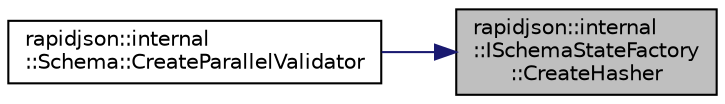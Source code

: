 digraph "rapidjson::internal::ISchemaStateFactory::CreateHasher"
{
 // INTERACTIVE_SVG=YES
 // LATEX_PDF_SIZE
  edge [fontname="Helvetica",fontsize="10",labelfontname="Helvetica",labelfontsize="10"];
  node [fontname="Helvetica",fontsize="10",shape=record];
  rankdir="RL";
  Node3 [label="rapidjson::internal\l::ISchemaStateFactory\l::CreateHasher",height=0.2,width=0.4,color="black", fillcolor="grey75", style="filled", fontcolor="black",tooltip=" "];
  Node3 -> Node4 [dir="back",color="midnightblue",fontsize="10",style="solid",fontname="Helvetica"];
  Node4 [label="rapidjson::internal\l::Schema::CreateParallelValidator",height=0.2,width=0.4,color="black", fillcolor="white", style="filled",URL="$classrapidjson_1_1internal_1_1_schema.html#aa8e9504b3e7bea6e6f6e80ea302c252d",tooltip=" "];
}
